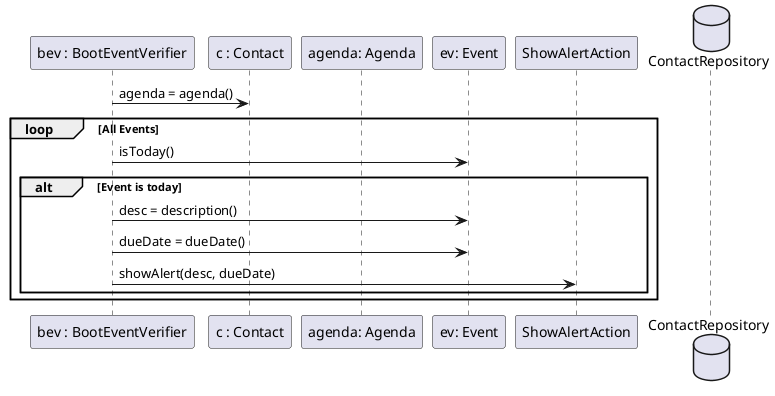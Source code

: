 @startuml core10_01_design3.png
    participant "bev : BootEventVerifier" as bev
    participant "c : Contact" as contact
    participant "agenda: Agenda" as agenda
    participant "ev: Event" as event
    participant "ShowAlertAction" as sha
    database ContactRepository as repo

    bev -> contact : agenda = agenda()

    loop All Events
        bev -> event : isToday()
        alt Event is today
            bev -> event : desc = description()
            bev -> event : dueDate = dueDate()
            bev -> sha : showAlert(desc, dueDate)
        end
    end

@enduml